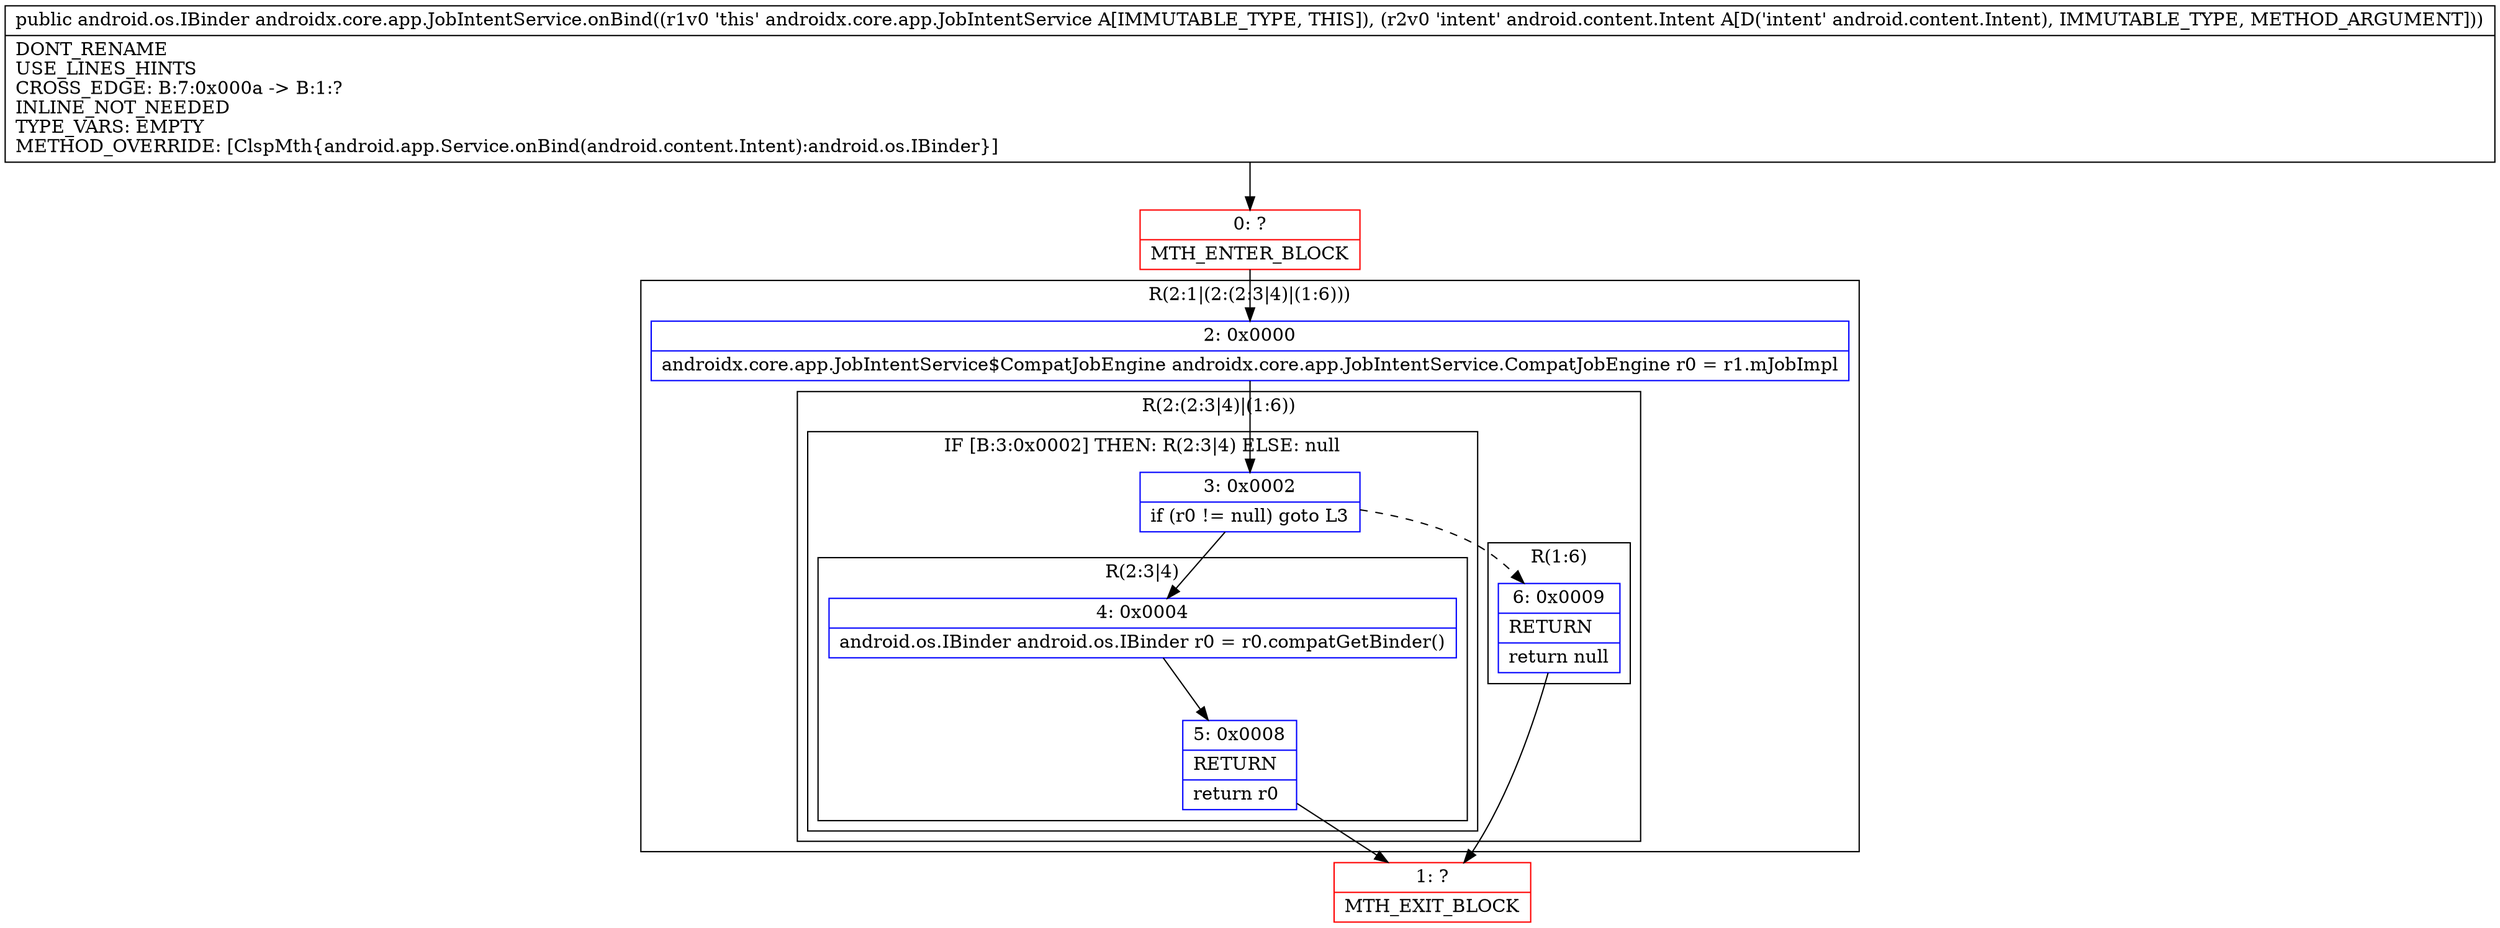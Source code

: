 digraph "CFG forandroidx.core.app.JobIntentService.onBind(Landroid\/content\/Intent;)Landroid\/os\/IBinder;" {
subgraph cluster_Region_1696002108 {
label = "R(2:1|(2:(2:3|4)|(1:6)))";
node [shape=record,color=blue];
Node_2 [shape=record,label="{2\:\ 0x0000|androidx.core.app.JobIntentService$CompatJobEngine androidx.core.app.JobIntentService.CompatJobEngine r0 = r1.mJobImpl\l}"];
subgraph cluster_Region_2138543495 {
label = "R(2:(2:3|4)|(1:6))";
node [shape=record,color=blue];
subgraph cluster_IfRegion_1336533526 {
label = "IF [B:3:0x0002] THEN: R(2:3|4) ELSE: null";
node [shape=record,color=blue];
Node_3 [shape=record,label="{3\:\ 0x0002|if (r0 != null) goto L3\l}"];
subgraph cluster_Region_216898406 {
label = "R(2:3|4)";
node [shape=record,color=blue];
Node_4 [shape=record,label="{4\:\ 0x0004|android.os.IBinder android.os.IBinder r0 = r0.compatGetBinder()\l}"];
Node_5 [shape=record,label="{5\:\ 0x0008|RETURN\l|return r0\l}"];
}
}
subgraph cluster_Region_914971813 {
label = "R(1:6)";
node [shape=record,color=blue];
Node_6 [shape=record,label="{6\:\ 0x0009|RETURN\l|return null\l}"];
}
}
}
Node_0 [shape=record,color=red,label="{0\:\ ?|MTH_ENTER_BLOCK\l}"];
Node_1 [shape=record,color=red,label="{1\:\ ?|MTH_EXIT_BLOCK\l}"];
MethodNode[shape=record,label="{public android.os.IBinder androidx.core.app.JobIntentService.onBind((r1v0 'this' androidx.core.app.JobIntentService A[IMMUTABLE_TYPE, THIS]), (r2v0 'intent' android.content.Intent A[D('intent' android.content.Intent), IMMUTABLE_TYPE, METHOD_ARGUMENT]))  | DONT_RENAME\lUSE_LINES_HINTS\lCROSS_EDGE: B:7:0x000a \-\> B:1:?\lINLINE_NOT_NEEDED\lTYPE_VARS: EMPTY\lMETHOD_OVERRIDE: [ClspMth\{android.app.Service.onBind(android.content.Intent):android.os.IBinder\}]\l}"];
MethodNode -> Node_0;Node_2 -> Node_3;
Node_3 -> Node_4;
Node_3 -> Node_6[style=dashed];
Node_4 -> Node_5;
Node_5 -> Node_1;
Node_6 -> Node_1;
Node_0 -> Node_2;
}

